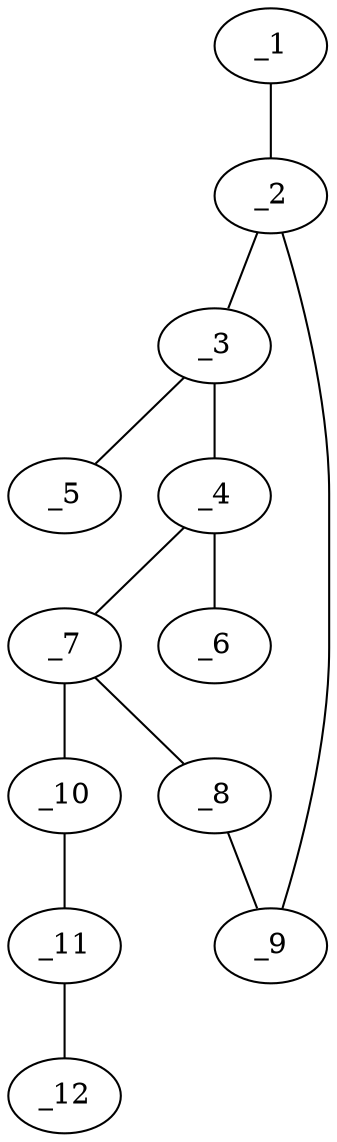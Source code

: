 graph molid649420 {
	_1	 [charge=0,
		chem=2,
		symbol="O  ",
		x="7.1961",
		y="-1.5"];
	_2	 [charge=0,
		chem=1,
		symbol="C  ",
		x="6.3301",
		y="-1"];
	_1 -- _2	 [valence=2];
	_3	 [charge=0,
		chem=1,
		symbol="C  ",
		x="6.3301",
		y=0];
	_2 -- _3	 [valence=1];
	_9	 [charge=0,
		chem=1,
		symbol="C  ",
		x="5.4641",
		y="-1.5"];
	_2 -- _9	 [valence=1];
	_4	 [charge=0,
		chem=1,
		symbol="C  ",
		x="5.4641",
		y="0.5"];
	_3 -- _4	 [valence=2];
	_5	 [charge=0,
		chem=2,
		symbol="O  ",
		x="7.1962",
		y="0.5"];
	_3 -- _5	 [valence=1];
	_6	 [charge=0,
		chem=1,
		symbol="C  ",
		x="5.4641",
		y="1.5"];
	_4 -- _6	 [valence=1];
	_7	 [charge=0,
		chem=4,
		symbol="N  ",
		x="4.5981",
		y=0];
	_4 -- _7	 [valence=1];
	_8	 [charge=0,
		chem=1,
		symbol="C  ",
		x="4.5981",
		y="-1"];
	_7 -- _8	 [valence=1];
	_10	 [charge=0,
		chem=1,
		symbol="C  ",
		x="3.7321",
		y="0.5"];
	_7 -- _10	 [valence=1];
	_8 -- _9	 [valence=2];
	_11	 [charge=0,
		chem=1,
		symbol="C  ",
		x="2.866",
		y=0];
	_10 -- _11	 [valence=1];
	_12	 [charge=0,
		chem=1,
		symbol="C  ",
		x=2,
		y="0.5"];
	_11 -- _12	 [valence=1];
}
